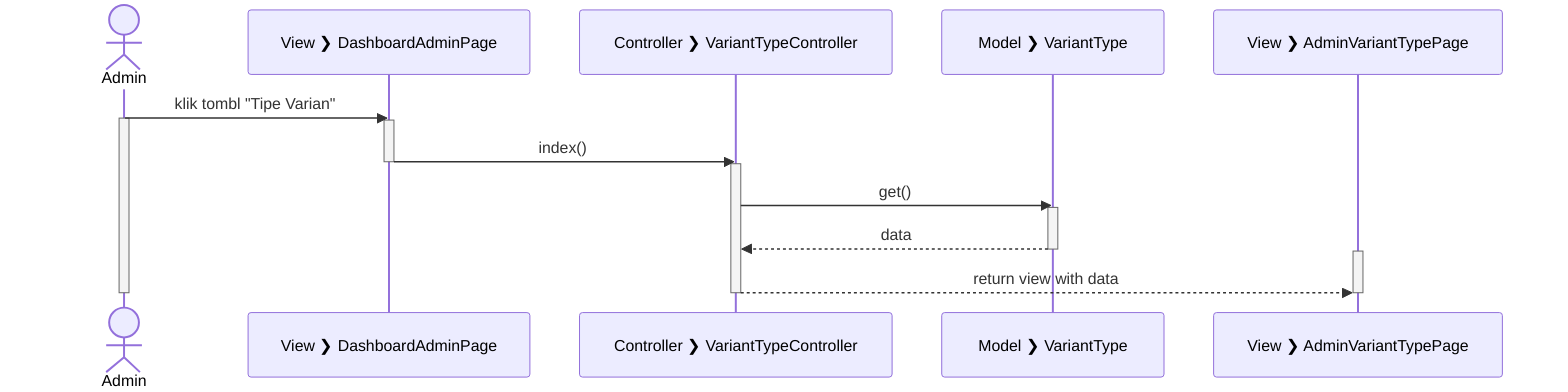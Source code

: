 sequenceDiagram
  actor Admin
  participant V_DA as View #10095; DashboardAdminPage
  participant C_VT as Controller #10095; VariantTypeController
  participant M_VT as Model #10095; VariantType
  participant V_AVTP as View #10095; AdminVariantTypePage

  Admin->>V_DA: klik tombl "Tipe Varian"

  activate Admin
  activate V_DA

  V_DA->>C_VT: index()

  deactivate V_DA
  activate C_VT

  C_VT->>M_VT: get()

  activate M_VT

  M_VT-->>C_VT: data

  deactivate M_VT

  activate V_AVTP

  C_VT-->>V_AVTP: return view with data

  deactivate C_VT
  deactivate V_AVTP
  deactivate Admin